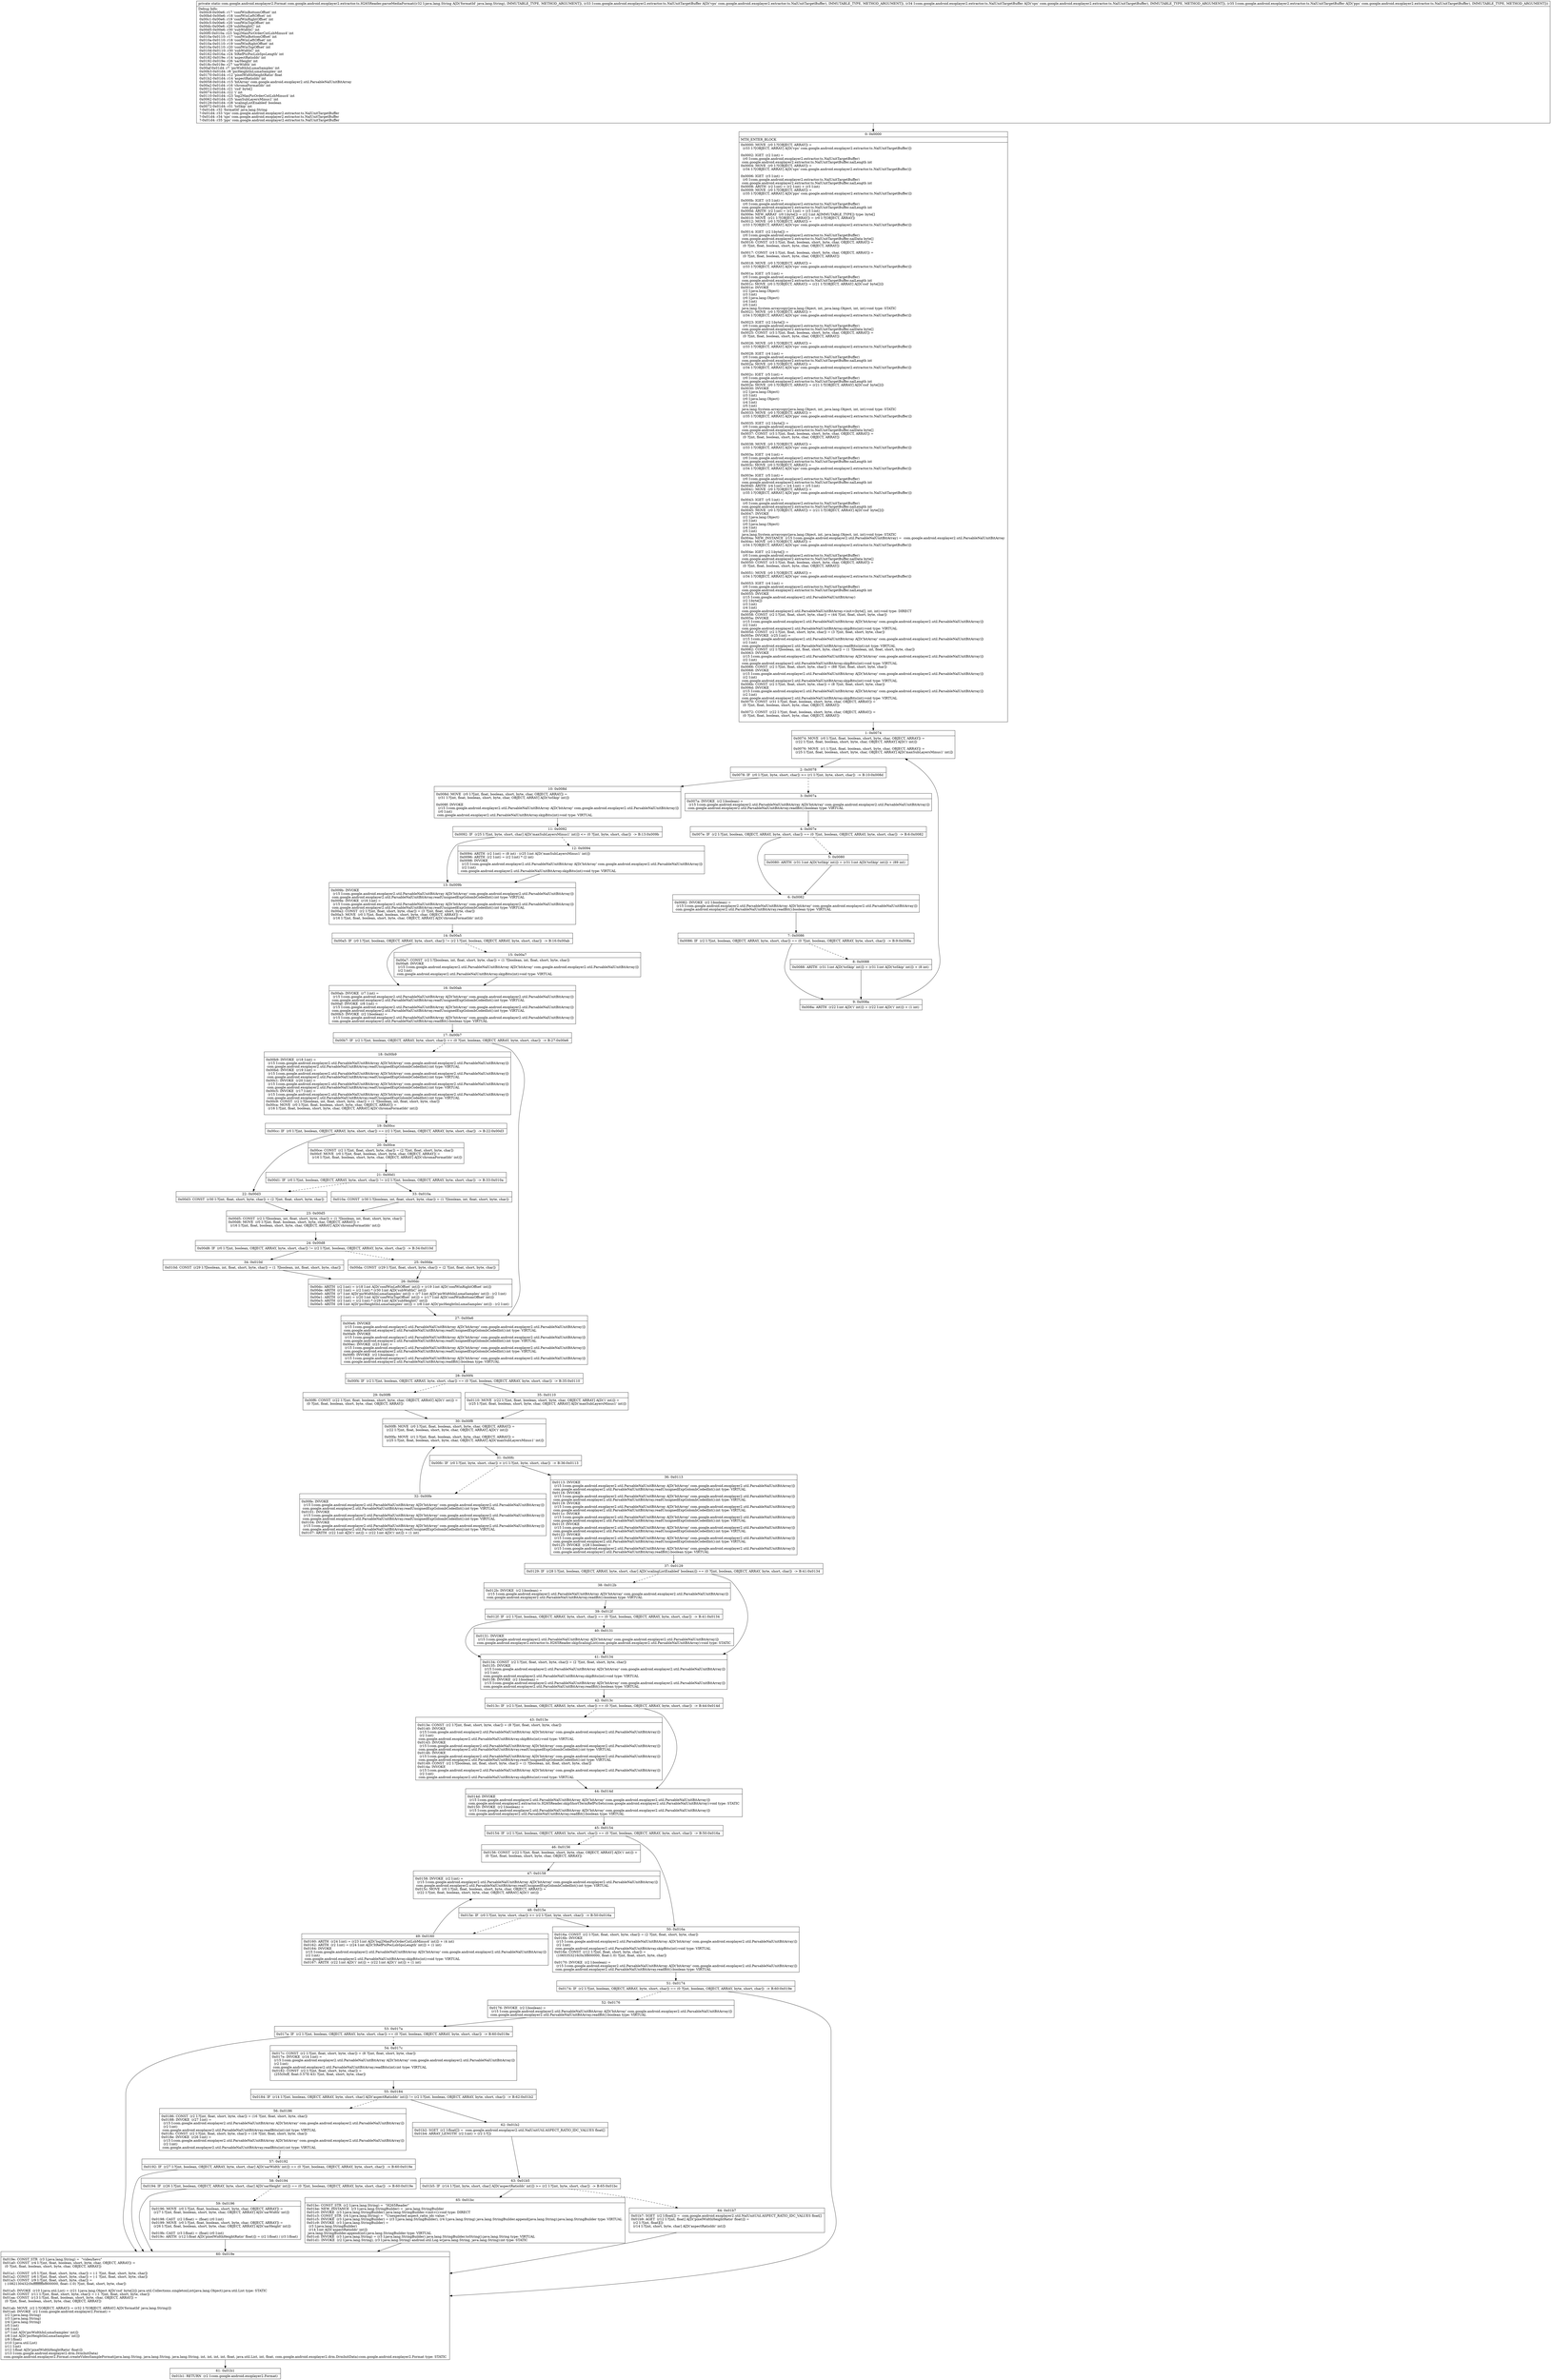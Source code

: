 digraph "CFG forcom.google.android.exoplayer2.extractor.ts.H265Reader.parseMediaFormat(Ljava\/lang\/String;Lcom\/google\/android\/exoplayer2\/extractor\/ts\/NalUnitTargetBuffer;Lcom\/google\/android\/exoplayer2\/extractor\/ts\/NalUnitTargetBuffer;Lcom\/google\/android\/exoplayer2\/extractor\/ts\/NalUnitTargetBuffer;)Lcom\/google\/android\/exoplayer2\/Format;" {
Node_0 [shape=record,label="{0\:\ 0x0000|MTH_ENTER_BLOCK\l|0x0000: MOVE  (r0 I:?[OBJECT, ARRAY]) = \l  (r33 I:?[OBJECT, ARRAY] A[D('vps' com.google.android.exoplayer2.extractor.ts.NalUnitTargetBuffer)])\l \l0x0002: IGET  (r2 I:int) = \l  (r0 I:com.google.android.exoplayer2.extractor.ts.NalUnitTargetBuffer)\l com.google.android.exoplayer2.extractor.ts.NalUnitTargetBuffer.nalLength int \l0x0004: MOVE  (r0 I:?[OBJECT, ARRAY]) = \l  (r34 I:?[OBJECT, ARRAY] A[D('sps' com.google.android.exoplayer2.extractor.ts.NalUnitTargetBuffer)])\l \l0x0006: IGET  (r3 I:int) = \l  (r0 I:com.google.android.exoplayer2.extractor.ts.NalUnitTargetBuffer)\l com.google.android.exoplayer2.extractor.ts.NalUnitTargetBuffer.nalLength int \l0x0008: ARITH  (r2 I:int) = (r2 I:int) + (r3 I:int) \l0x0009: MOVE  (r0 I:?[OBJECT, ARRAY]) = \l  (r35 I:?[OBJECT, ARRAY] A[D('pps' com.google.android.exoplayer2.extractor.ts.NalUnitTargetBuffer)])\l \l0x000b: IGET  (r3 I:int) = \l  (r0 I:com.google.android.exoplayer2.extractor.ts.NalUnitTargetBuffer)\l com.google.android.exoplayer2.extractor.ts.NalUnitTargetBuffer.nalLength int \l0x000d: ARITH  (r2 I:int) = (r2 I:int) + (r3 I:int) \l0x000e: NEW_ARRAY  (r0 I:byte[]) = (r2 I:int A[IMMUTABLE_TYPE]) type: byte[] \l0x0010: MOVE  (r21 I:?[OBJECT, ARRAY]) = (r0 I:?[OBJECT, ARRAY]) \l0x0012: MOVE  (r0 I:?[OBJECT, ARRAY]) = \l  (r33 I:?[OBJECT, ARRAY] A[D('vps' com.google.android.exoplayer2.extractor.ts.NalUnitTargetBuffer)])\l \l0x0014: IGET  (r2 I:byte[]) = \l  (r0 I:com.google.android.exoplayer2.extractor.ts.NalUnitTargetBuffer)\l com.google.android.exoplayer2.extractor.ts.NalUnitTargetBuffer.nalData byte[] \l0x0016: CONST  (r3 I:?[int, float, boolean, short, byte, char, OBJECT, ARRAY]) = \l  (0 ?[int, float, boolean, short, byte, char, OBJECT, ARRAY])\l \l0x0017: CONST  (r4 I:?[int, float, boolean, short, byte, char, OBJECT, ARRAY]) = \l  (0 ?[int, float, boolean, short, byte, char, OBJECT, ARRAY])\l \l0x0018: MOVE  (r0 I:?[OBJECT, ARRAY]) = \l  (r33 I:?[OBJECT, ARRAY] A[D('vps' com.google.android.exoplayer2.extractor.ts.NalUnitTargetBuffer)])\l \l0x001a: IGET  (r5 I:int) = \l  (r0 I:com.google.android.exoplayer2.extractor.ts.NalUnitTargetBuffer)\l com.google.android.exoplayer2.extractor.ts.NalUnitTargetBuffer.nalLength int \l0x001c: MOVE  (r0 I:?[OBJECT, ARRAY]) = (r21 I:?[OBJECT, ARRAY] A[D('csd' byte[])]) \l0x001e: INVOKE  \l  (r2 I:java.lang.Object)\l  (r3 I:int)\l  (r0 I:java.lang.Object)\l  (r4 I:int)\l  (r5 I:int)\l java.lang.System.arraycopy(java.lang.Object, int, java.lang.Object, int, int):void type: STATIC \l0x0021: MOVE  (r0 I:?[OBJECT, ARRAY]) = \l  (r34 I:?[OBJECT, ARRAY] A[D('sps' com.google.android.exoplayer2.extractor.ts.NalUnitTargetBuffer)])\l \l0x0023: IGET  (r2 I:byte[]) = \l  (r0 I:com.google.android.exoplayer2.extractor.ts.NalUnitTargetBuffer)\l com.google.android.exoplayer2.extractor.ts.NalUnitTargetBuffer.nalData byte[] \l0x0025: CONST  (r3 I:?[int, float, boolean, short, byte, char, OBJECT, ARRAY]) = \l  (0 ?[int, float, boolean, short, byte, char, OBJECT, ARRAY])\l \l0x0026: MOVE  (r0 I:?[OBJECT, ARRAY]) = \l  (r33 I:?[OBJECT, ARRAY] A[D('vps' com.google.android.exoplayer2.extractor.ts.NalUnitTargetBuffer)])\l \l0x0028: IGET  (r4 I:int) = \l  (r0 I:com.google.android.exoplayer2.extractor.ts.NalUnitTargetBuffer)\l com.google.android.exoplayer2.extractor.ts.NalUnitTargetBuffer.nalLength int \l0x002a: MOVE  (r0 I:?[OBJECT, ARRAY]) = \l  (r34 I:?[OBJECT, ARRAY] A[D('sps' com.google.android.exoplayer2.extractor.ts.NalUnitTargetBuffer)])\l \l0x002c: IGET  (r5 I:int) = \l  (r0 I:com.google.android.exoplayer2.extractor.ts.NalUnitTargetBuffer)\l com.google.android.exoplayer2.extractor.ts.NalUnitTargetBuffer.nalLength int \l0x002e: MOVE  (r0 I:?[OBJECT, ARRAY]) = (r21 I:?[OBJECT, ARRAY] A[D('csd' byte[])]) \l0x0030: INVOKE  \l  (r2 I:java.lang.Object)\l  (r3 I:int)\l  (r0 I:java.lang.Object)\l  (r4 I:int)\l  (r5 I:int)\l java.lang.System.arraycopy(java.lang.Object, int, java.lang.Object, int, int):void type: STATIC \l0x0033: MOVE  (r0 I:?[OBJECT, ARRAY]) = \l  (r35 I:?[OBJECT, ARRAY] A[D('pps' com.google.android.exoplayer2.extractor.ts.NalUnitTargetBuffer)])\l \l0x0035: IGET  (r2 I:byte[]) = \l  (r0 I:com.google.android.exoplayer2.extractor.ts.NalUnitTargetBuffer)\l com.google.android.exoplayer2.extractor.ts.NalUnitTargetBuffer.nalData byte[] \l0x0037: CONST  (r3 I:?[int, float, boolean, short, byte, char, OBJECT, ARRAY]) = \l  (0 ?[int, float, boolean, short, byte, char, OBJECT, ARRAY])\l \l0x0038: MOVE  (r0 I:?[OBJECT, ARRAY]) = \l  (r33 I:?[OBJECT, ARRAY] A[D('vps' com.google.android.exoplayer2.extractor.ts.NalUnitTargetBuffer)])\l \l0x003a: IGET  (r4 I:int) = \l  (r0 I:com.google.android.exoplayer2.extractor.ts.NalUnitTargetBuffer)\l com.google.android.exoplayer2.extractor.ts.NalUnitTargetBuffer.nalLength int \l0x003c: MOVE  (r0 I:?[OBJECT, ARRAY]) = \l  (r34 I:?[OBJECT, ARRAY] A[D('sps' com.google.android.exoplayer2.extractor.ts.NalUnitTargetBuffer)])\l \l0x003e: IGET  (r5 I:int) = \l  (r0 I:com.google.android.exoplayer2.extractor.ts.NalUnitTargetBuffer)\l com.google.android.exoplayer2.extractor.ts.NalUnitTargetBuffer.nalLength int \l0x0040: ARITH  (r4 I:int) = (r4 I:int) + (r5 I:int) \l0x0041: MOVE  (r0 I:?[OBJECT, ARRAY]) = \l  (r35 I:?[OBJECT, ARRAY] A[D('pps' com.google.android.exoplayer2.extractor.ts.NalUnitTargetBuffer)])\l \l0x0043: IGET  (r5 I:int) = \l  (r0 I:com.google.android.exoplayer2.extractor.ts.NalUnitTargetBuffer)\l com.google.android.exoplayer2.extractor.ts.NalUnitTargetBuffer.nalLength int \l0x0045: MOVE  (r0 I:?[OBJECT, ARRAY]) = (r21 I:?[OBJECT, ARRAY] A[D('csd' byte[])]) \l0x0047: INVOKE  \l  (r2 I:java.lang.Object)\l  (r3 I:int)\l  (r0 I:java.lang.Object)\l  (r4 I:int)\l  (r5 I:int)\l java.lang.System.arraycopy(java.lang.Object, int, java.lang.Object, int, int):void type: STATIC \l0x004a: NEW_INSTANCE  (r15 I:com.google.android.exoplayer2.util.ParsableNalUnitBitArray) =  com.google.android.exoplayer2.util.ParsableNalUnitBitArray \l0x004c: MOVE  (r0 I:?[OBJECT, ARRAY]) = \l  (r34 I:?[OBJECT, ARRAY] A[D('sps' com.google.android.exoplayer2.extractor.ts.NalUnitTargetBuffer)])\l \l0x004e: IGET  (r2 I:byte[]) = \l  (r0 I:com.google.android.exoplayer2.extractor.ts.NalUnitTargetBuffer)\l com.google.android.exoplayer2.extractor.ts.NalUnitTargetBuffer.nalData byte[] \l0x0050: CONST  (r3 I:?[int, float, boolean, short, byte, char, OBJECT, ARRAY]) = \l  (0 ?[int, float, boolean, short, byte, char, OBJECT, ARRAY])\l \l0x0051: MOVE  (r0 I:?[OBJECT, ARRAY]) = \l  (r34 I:?[OBJECT, ARRAY] A[D('sps' com.google.android.exoplayer2.extractor.ts.NalUnitTargetBuffer)])\l \l0x0053: IGET  (r4 I:int) = \l  (r0 I:com.google.android.exoplayer2.extractor.ts.NalUnitTargetBuffer)\l com.google.android.exoplayer2.extractor.ts.NalUnitTargetBuffer.nalLength int \l0x0055: INVOKE  \l  (r15 I:com.google.android.exoplayer2.util.ParsableNalUnitBitArray)\l  (r2 I:byte[])\l  (r3 I:int)\l  (r4 I:int)\l com.google.android.exoplayer2.util.ParsableNalUnitBitArray.\<init\>(byte[], int, int):void type: DIRECT \l0x0058: CONST  (r2 I:?[int, float, short, byte, char]) = (44 ?[int, float, short, byte, char]) \l0x005a: INVOKE  \l  (r15 I:com.google.android.exoplayer2.util.ParsableNalUnitBitArray A[D('bitArray' com.google.android.exoplayer2.util.ParsableNalUnitBitArray)])\l  (r2 I:int)\l com.google.android.exoplayer2.util.ParsableNalUnitBitArray.skipBits(int):void type: VIRTUAL \l0x005d: CONST  (r2 I:?[int, float, short, byte, char]) = (3 ?[int, float, short, byte, char]) \l0x005e: INVOKE  (r25 I:int) = \l  (r15 I:com.google.android.exoplayer2.util.ParsableNalUnitBitArray A[D('bitArray' com.google.android.exoplayer2.util.ParsableNalUnitBitArray)])\l  (r2 I:int)\l com.google.android.exoplayer2.util.ParsableNalUnitBitArray.readBits(int):int type: VIRTUAL \l0x0062: CONST  (r2 I:?[boolean, int, float, short, byte, char]) = (1 ?[boolean, int, float, short, byte, char]) \l0x0063: INVOKE  \l  (r15 I:com.google.android.exoplayer2.util.ParsableNalUnitBitArray A[D('bitArray' com.google.android.exoplayer2.util.ParsableNalUnitBitArray)])\l  (r2 I:int)\l com.google.android.exoplayer2.util.ParsableNalUnitBitArray.skipBits(int):void type: VIRTUAL \l0x0066: CONST  (r2 I:?[int, float, short, byte, char]) = (88 ?[int, float, short, byte, char]) \l0x0068: INVOKE  \l  (r15 I:com.google.android.exoplayer2.util.ParsableNalUnitBitArray A[D('bitArray' com.google.android.exoplayer2.util.ParsableNalUnitBitArray)])\l  (r2 I:int)\l com.google.android.exoplayer2.util.ParsableNalUnitBitArray.skipBits(int):void type: VIRTUAL \l0x006b: CONST  (r2 I:?[int, float, short, byte, char]) = (8 ?[int, float, short, byte, char]) \l0x006d: INVOKE  \l  (r15 I:com.google.android.exoplayer2.util.ParsableNalUnitBitArray A[D('bitArray' com.google.android.exoplayer2.util.ParsableNalUnitBitArray)])\l  (r2 I:int)\l com.google.android.exoplayer2.util.ParsableNalUnitBitArray.skipBits(int):void type: VIRTUAL \l0x0070: CONST  (r31 I:?[int, float, boolean, short, byte, char, OBJECT, ARRAY]) = \l  (0 ?[int, float, boolean, short, byte, char, OBJECT, ARRAY])\l \l0x0072: CONST  (r22 I:?[int, float, boolean, short, byte, char, OBJECT, ARRAY]) = \l  (0 ?[int, float, boolean, short, byte, char, OBJECT, ARRAY])\l \l}"];
Node_1 [shape=record,label="{1\:\ 0x0074|0x0074: MOVE  (r0 I:?[int, float, boolean, short, byte, char, OBJECT, ARRAY]) = \l  (r22 I:?[int, float, boolean, short, byte, char, OBJECT, ARRAY] A[D('i' int)])\l \l0x0076: MOVE  (r1 I:?[int, float, boolean, short, byte, char, OBJECT, ARRAY]) = \l  (r25 I:?[int, float, boolean, short, byte, char, OBJECT, ARRAY] A[D('maxSubLayersMinus1' int)])\l \l}"];
Node_2 [shape=record,label="{2\:\ 0x0078|0x0078: IF  (r0 I:?[int, byte, short, char]) \>= (r1 I:?[int, byte, short, char])  \-\> B:10:0x008d \l}"];
Node_3 [shape=record,label="{3\:\ 0x007a|0x007a: INVOKE  (r2 I:boolean) = \l  (r15 I:com.google.android.exoplayer2.util.ParsableNalUnitBitArray A[D('bitArray' com.google.android.exoplayer2.util.ParsableNalUnitBitArray)])\l com.google.android.exoplayer2.util.ParsableNalUnitBitArray.readBit():boolean type: VIRTUAL \l}"];
Node_4 [shape=record,label="{4\:\ 0x007e|0x007e: IF  (r2 I:?[int, boolean, OBJECT, ARRAY, byte, short, char]) == (0 ?[int, boolean, OBJECT, ARRAY, byte, short, char])  \-\> B:6:0x0082 \l}"];
Node_5 [shape=record,label="{5\:\ 0x0080|0x0080: ARITH  (r31 I:int A[D('toSkip' int)]) = (r31 I:int A[D('toSkip' int)]) + (89 int) \l}"];
Node_6 [shape=record,label="{6\:\ 0x0082|0x0082: INVOKE  (r2 I:boolean) = \l  (r15 I:com.google.android.exoplayer2.util.ParsableNalUnitBitArray A[D('bitArray' com.google.android.exoplayer2.util.ParsableNalUnitBitArray)])\l com.google.android.exoplayer2.util.ParsableNalUnitBitArray.readBit():boolean type: VIRTUAL \l}"];
Node_7 [shape=record,label="{7\:\ 0x0086|0x0086: IF  (r2 I:?[int, boolean, OBJECT, ARRAY, byte, short, char]) == (0 ?[int, boolean, OBJECT, ARRAY, byte, short, char])  \-\> B:9:0x008a \l}"];
Node_8 [shape=record,label="{8\:\ 0x0088|0x0088: ARITH  (r31 I:int A[D('toSkip' int)]) = (r31 I:int A[D('toSkip' int)]) + (8 int) \l}"];
Node_9 [shape=record,label="{9\:\ 0x008a|0x008a: ARITH  (r22 I:int A[D('i' int)]) = (r22 I:int A[D('i' int)]) + (1 int) \l}"];
Node_10 [shape=record,label="{10\:\ 0x008d|0x008d: MOVE  (r0 I:?[int, float, boolean, short, byte, char, OBJECT, ARRAY]) = \l  (r31 I:?[int, float, boolean, short, byte, char, OBJECT, ARRAY] A[D('toSkip' int)])\l \l0x008f: INVOKE  \l  (r15 I:com.google.android.exoplayer2.util.ParsableNalUnitBitArray A[D('bitArray' com.google.android.exoplayer2.util.ParsableNalUnitBitArray)])\l  (r0 I:int)\l com.google.android.exoplayer2.util.ParsableNalUnitBitArray.skipBits(int):void type: VIRTUAL \l}"];
Node_11 [shape=record,label="{11\:\ 0x0092|0x0092: IF  (r25 I:?[int, byte, short, char] A[D('maxSubLayersMinus1' int)]) \<= (0 ?[int, byte, short, char])  \-\> B:13:0x009b \l}"];
Node_12 [shape=record,label="{12\:\ 0x0094|0x0094: ARITH  (r2 I:int) = (8 int) \- (r25 I:int A[D('maxSubLayersMinus1' int)]) \l0x0096: ARITH  (r2 I:int) = (r2 I:int) * (2 int) \l0x0098: INVOKE  \l  (r15 I:com.google.android.exoplayer2.util.ParsableNalUnitBitArray A[D('bitArray' com.google.android.exoplayer2.util.ParsableNalUnitBitArray)])\l  (r2 I:int)\l com.google.android.exoplayer2.util.ParsableNalUnitBitArray.skipBits(int):void type: VIRTUAL \l}"];
Node_13 [shape=record,label="{13\:\ 0x009b|0x009b: INVOKE  \l  (r15 I:com.google.android.exoplayer2.util.ParsableNalUnitBitArray A[D('bitArray' com.google.android.exoplayer2.util.ParsableNalUnitBitArray)])\l com.google.android.exoplayer2.util.ParsableNalUnitBitArray.readUnsignedExpGolombCodedInt():int type: VIRTUAL \l0x009e: INVOKE  (r16 I:int) = \l  (r15 I:com.google.android.exoplayer2.util.ParsableNalUnitBitArray A[D('bitArray' com.google.android.exoplayer2.util.ParsableNalUnitBitArray)])\l com.google.android.exoplayer2.util.ParsableNalUnitBitArray.readUnsignedExpGolombCodedInt():int type: VIRTUAL \l0x00a2: CONST  (r2 I:?[int, float, short, byte, char]) = (3 ?[int, float, short, byte, char]) \l0x00a3: MOVE  (r0 I:?[int, float, boolean, short, byte, char, OBJECT, ARRAY]) = \l  (r16 I:?[int, float, boolean, short, byte, char, OBJECT, ARRAY] A[D('chromaFormatIdc' int)])\l \l}"];
Node_14 [shape=record,label="{14\:\ 0x00a5|0x00a5: IF  (r0 I:?[int, boolean, OBJECT, ARRAY, byte, short, char]) != (r2 I:?[int, boolean, OBJECT, ARRAY, byte, short, char])  \-\> B:16:0x00ab \l}"];
Node_15 [shape=record,label="{15\:\ 0x00a7|0x00a7: CONST  (r2 I:?[boolean, int, float, short, byte, char]) = (1 ?[boolean, int, float, short, byte, char]) \l0x00a8: INVOKE  \l  (r15 I:com.google.android.exoplayer2.util.ParsableNalUnitBitArray A[D('bitArray' com.google.android.exoplayer2.util.ParsableNalUnitBitArray)])\l  (r2 I:int)\l com.google.android.exoplayer2.util.ParsableNalUnitBitArray.skipBits(int):void type: VIRTUAL \l}"];
Node_16 [shape=record,label="{16\:\ 0x00ab|0x00ab: INVOKE  (r7 I:int) = \l  (r15 I:com.google.android.exoplayer2.util.ParsableNalUnitBitArray A[D('bitArray' com.google.android.exoplayer2.util.ParsableNalUnitBitArray)])\l com.google.android.exoplayer2.util.ParsableNalUnitBitArray.readUnsignedExpGolombCodedInt():int type: VIRTUAL \l0x00af: INVOKE  (r8 I:int) = \l  (r15 I:com.google.android.exoplayer2.util.ParsableNalUnitBitArray A[D('bitArray' com.google.android.exoplayer2.util.ParsableNalUnitBitArray)])\l com.google.android.exoplayer2.util.ParsableNalUnitBitArray.readUnsignedExpGolombCodedInt():int type: VIRTUAL \l0x00b3: INVOKE  (r2 I:boolean) = \l  (r15 I:com.google.android.exoplayer2.util.ParsableNalUnitBitArray A[D('bitArray' com.google.android.exoplayer2.util.ParsableNalUnitBitArray)])\l com.google.android.exoplayer2.util.ParsableNalUnitBitArray.readBit():boolean type: VIRTUAL \l}"];
Node_17 [shape=record,label="{17\:\ 0x00b7|0x00b7: IF  (r2 I:?[int, boolean, OBJECT, ARRAY, byte, short, char]) == (0 ?[int, boolean, OBJECT, ARRAY, byte, short, char])  \-\> B:27:0x00e6 \l}"];
Node_18 [shape=record,label="{18\:\ 0x00b9|0x00b9: INVOKE  (r18 I:int) = \l  (r15 I:com.google.android.exoplayer2.util.ParsableNalUnitBitArray A[D('bitArray' com.google.android.exoplayer2.util.ParsableNalUnitBitArray)])\l com.google.android.exoplayer2.util.ParsableNalUnitBitArray.readUnsignedExpGolombCodedInt():int type: VIRTUAL \l0x00bd: INVOKE  (r19 I:int) = \l  (r15 I:com.google.android.exoplayer2.util.ParsableNalUnitBitArray A[D('bitArray' com.google.android.exoplayer2.util.ParsableNalUnitBitArray)])\l com.google.android.exoplayer2.util.ParsableNalUnitBitArray.readUnsignedExpGolombCodedInt():int type: VIRTUAL \l0x00c1: INVOKE  (r20 I:int) = \l  (r15 I:com.google.android.exoplayer2.util.ParsableNalUnitBitArray A[D('bitArray' com.google.android.exoplayer2.util.ParsableNalUnitBitArray)])\l com.google.android.exoplayer2.util.ParsableNalUnitBitArray.readUnsignedExpGolombCodedInt():int type: VIRTUAL \l0x00c5: INVOKE  (r17 I:int) = \l  (r15 I:com.google.android.exoplayer2.util.ParsableNalUnitBitArray A[D('bitArray' com.google.android.exoplayer2.util.ParsableNalUnitBitArray)])\l com.google.android.exoplayer2.util.ParsableNalUnitBitArray.readUnsignedExpGolombCodedInt():int type: VIRTUAL \l0x00c9: CONST  (r2 I:?[boolean, int, float, short, byte, char]) = (1 ?[boolean, int, float, short, byte, char]) \l0x00ca: MOVE  (r0 I:?[int, float, boolean, short, byte, char, OBJECT, ARRAY]) = \l  (r16 I:?[int, float, boolean, short, byte, char, OBJECT, ARRAY] A[D('chromaFormatIdc' int)])\l \l}"];
Node_19 [shape=record,label="{19\:\ 0x00cc|0x00cc: IF  (r0 I:?[int, boolean, OBJECT, ARRAY, byte, short, char]) == (r2 I:?[int, boolean, OBJECT, ARRAY, byte, short, char])  \-\> B:22:0x00d3 \l}"];
Node_20 [shape=record,label="{20\:\ 0x00ce|0x00ce: CONST  (r2 I:?[int, float, short, byte, char]) = (2 ?[int, float, short, byte, char]) \l0x00cf: MOVE  (r0 I:?[int, float, boolean, short, byte, char, OBJECT, ARRAY]) = \l  (r16 I:?[int, float, boolean, short, byte, char, OBJECT, ARRAY] A[D('chromaFormatIdc' int)])\l \l}"];
Node_21 [shape=record,label="{21\:\ 0x00d1|0x00d1: IF  (r0 I:?[int, boolean, OBJECT, ARRAY, byte, short, char]) != (r2 I:?[int, boolean, OBJECT, ARRAY, byte, short, char])  \-\> B:33:0x010a \l}"];
Node_22 [shape=record,label="{22\:\ 0x00d3|0x00d3: CONST  (r30 I:?[int, float, short, byte, char]) = (2 ?[int, float, short, byte, char]) \l}"];
Node_23 [shape=record,label="{23\:\ 0x00d5|0x00d5: CONST  (r2 I:?[boolean, int, float, short, byte, char]) = (1 ?[boolean, int, float, short, byte, char]) \l0x00d6: MOVE  (r0 I:?[int, float, boolean, short, byte, char, OBJECT, ARRAY]) = \l  (r16 I:?[int, float, boolean, short, byte, char, OBJECT, ARRAY] A[D('chromaFormatIdc' int)])\l \l}"];
Node_24 [shape=record,label="{24\:\ 0x00d8|0x00d8: IF  (r0 I:?[int, boolean, OBJECT, ARRAY, byte, short, char]) != (r2 I:?[int, boolean, OBJECT, ARRAY, byte, short, char])  \-\> B:34:0x010d \l}"];
Node_25 [shape=record,label="{25\:\ 0x00da|0x00da: CONST  (r29 I:?[int, float, short, byte, char]) = (2 ?[int, float, short, byte, char]) \l}"];
Node_26 [shape=record,label="{26\:\ 0x00dc|0x00dc: ARITH  (r2 I:int) = (r18 I:int A[D('confWinLeftOffset' int)]) + (r19 I:int A[D('confWinRightOffset' int)]) \l0x00de: ARITH  (r2 I:int) = (r2 I:int) * (r30 I:int A[D('subWidthC' int)]) \l0x00e0: ARITH  (r7 I:int A[D('picWidthInLumaSamples' int)]) = (r7 I:int A[D('picWidthInLumaSamples' int)]) \- (r2 I:int) \l0x00e1: ARITH  (r2 I:int) = (r20 I:int A[D('confWinTopOffset' int)]) + (r17 I:int A[D('confWinBottomOffset' int)]) \l0x00e3: ARITH  (r2 I:int) = (r2 I:int) * (r29 I:int A[D('subHeightC' int)]) \l0x00e5: ARITH  (r8 I:int A[D('picHeightInLumaSamples' int)]) = (r8 I:int A[D('picHeightInLumaSamples' int)]) \- (r2 I:int) \l}"];
Node_27 [shape=record,label="{27\:\ 0x00e6|0x00e6: INVOKE  \l  (r15 I:com.google.android.exoplayer2.util.ParsableNalUnitBitArray A[D('bitArray' com.google.android.exoplayer2.util.ParsableNalUnitBitArray)])\l com.google.android.exoplayer2.util.ParsableNalUnitBitArray.readUnsignedExpGolombCodedInt():int type: VIRTUAL \l0x00e9: INVOKE  \l  (r15 I:com.google.android.exoplayer2.util.ParsableNalUnitBitArray A[D('bitArray' com.google.android.exoplayer2.util.ParsableNalUnitBitArray)])\l com.google.android.exoplayer2.util.ParsableNalUnitBitArray.readUnsignedExpGolombCodedInt():int type: VIRTUAL \l0x00ec: INVOKE  (r23 I:int) = \l  (r15 I:com.google.android.exoplayer2.util.ParsableNalUnitBitArray A[D('bitArray' com.google.android.exoplayer2.util.ParsableNalUnitBitArray)])\l com.google.android.exoplayer2.util.ParsableNalUnitBitArray.readUnsignedExpGolombCodedInt():int type: VIRTUAL \l0x00f0: INVOKE  (r2 I:boolean) = \l  (r15 I:com.google.android.exoplayer2.util.ParsableNalUnitBitArray A[D('bitArray' com.google.android.exoplayer2.util.ParsableNalUnitBitArray)])\l com.google.android.exoplayer2.util.ParsableNalUnitBitArray.readBit():boolean type: VIRTUAL \l}"];
Node_28 [shape=record,label="{28\:\ 0x00f4|0x00f4: IF  (r2 I:?[int, boolean, OBJECT, ARRAY, byte, short, char]) == (0 ?[int, boolean, OBJECT, ARRAY, byte, short, char])  \-\> B:35:0x0110 \l}"];
Node_29 [shape=record,label="{29\:\ 0x00f6|0x00f6: CONST  (r22 I:?[int, float, boolean, short, byte, char, OBJECT, ARRAY] A[D('i' int)]) = \l  (0 ?[int, float, boolean, short, byte, char, OBJECT, ARRAY])\l \l}"];
Node_30 [shape=record,label="{30\:\ 0x00f8|0x00f8: MOVE  (r0 I:?[int, float, boolean, short, byte, char, OBJECT, ARRAY]) = \l  (r22 I:?[int, float, boolean, short, byte, char, OBJECT, ARRAY] A[D('i' int)])\l \l0x00fa: MOVE  (r1 I:?[int, float, boolean, short, byte, char, OBJECT, ARRAY]) = \l  (r25 I:?[int, float, boolean, short, byte, char, OBJECT, ARRAY] A[D('maxSubLayersMinus1' int)])\l \l}"];
Node_31 [shape=record,label="{31\:\ 0x00fc|0x00fc: IF  (r0 I:?[int, byte, short, char]) \> (r1 I:?[int, byte, short, char])  \-\> B:36:0x0113 \l}"];
Node_32 [shape=record,label="{32\:\ 0x00fe|0x00fe: INVOKE  \l  (r15 I:com.google.android.exoplayer2.util.ParsableNalUnitBitArray A[D('bitArray' com.google.android.exoplayer2.util.ParsableNalUnitBitArray)])\l com.google.android.exoplayer2.util.ParsableNalUnitBitArray.readUnsignedExpGolombCodedInt():int type: VIRTUAL \l0x0101: INVOKE  \l  (r15 I:com.google.android.exoplayer2.util.ParsableNalUnitBitArray A[D('bitArray' com.google.android.exoplayer2.util.ParsableNalUnitBitArray)])\l com.google.android.exoplayer2.util.ParsableNalUnitBitArray.readUnsignedExpGolombCodedInt():int type: VIRTUAL \l0x0104: INVOKE  \l  (r15 I:com.google.android.exoplayer2.util.ParsableNalUnitBitArray A[D('bitArray' com.google.android.exoplayer2.util.ParsableNalUnitBitArray)])\l com.google.android.exoplayer2.util.ParsableNalUnitBitArray.readUnsignedExpGolombCodedInt():int type: VIRTUAL \l0x0107: ARITH  (r22 I:int A[D('i' int)]) = (r22 I:int A[D('i' int)]) + (1 int) \l}"];
Node_33 [shape=record,label="{33\:\ 0x010a|0x010a: CONST  (r30 I:?[boolean, int, float, short, byte, char]) = (1 ?[boolean, int, float, short, byte, char]) \l}"];
Node_34 [shape=record,label="{34\:\ 0x010d|0x010d: CONST  (r29 I:?[boolean, int, float, short, byte, char]) = (1 ?[boolean, int, float, short, byte, char]) \l}"];
Node_35 [shape=record,label="{35\:\ 0x0110|0x0110: MOVE  (r22 I:?[int, float, boolean, short, byte, char, OBJECT, ARRAY] A[D('i' int)]) = \l  (r25 I:?[int, float, boolean, short, byte, char, OBJECT, ARRAY] A[D('maxSubLayersMinus1' int)])\l \l}"];
Node_36 [shape=record,label="{36\:\ 0x0113|0x0113: INVOKE  \l  (r15 I:com.google.android.exoplayer2.util.ParsableNalUnitBitArray A[D('bitArray' com.google.android.exoplayer2.util.ParsableNalUnitBitArray)])\l com.google.android.exoplayer2.util.ParsableNalUnitBitArray.readUnsignedExpGolombCodedInt():int type: VIRTUAL \l0x0116: INVOKE  \l  (r15 I:com.google.android.exoplayer2.util.ParsableNalUnitBitArray A[D('bitArray' com.google.android.exoplayer2.util.ParsableNalUnitBitArray)])\l com.google.android.exoplayer2.util.ParsableNalUnitBitArray.readUnsignedExpGolombCodedInt():int type: VIRTUAL \l0x0119: INVOKE  \l  (r15 I:com.google.android.exoplayer2.util.ParsableNalUnitBitArray A[D('bitArray' com.google.android.exoplayer2.util.ParsableNalUnitBitArray)])\l com.google.android.exoplayer2.util.ParsableNalUnitBitArray.readUnsignedExpGolombCodedInt():int type: VIRTUAL \l0x011c: INVOKE  \l  (r15 I:com.google.android.exoplayer2.util.ParsableNalUnitBitArray A[D('bitArray' com.google.android.exoplayer2.util.ParsableNalUnitBitArray)])\l com.google.android.exoplayer2.util.ParsableNalUnitBitArray.readUnsignedExpGolombCodedInt():int type: VIRTUAL \l0x011f: INVOKE  \l  (r15 I:com.google.android.exoplayer2.util.ParsableNalUnitBitArray A[D('bitArray' com.google.android.exoplayer2.util.ParsableNalUnitBitArray)])\l com.google.android.exoplayer2.util.ParsableNalUnitBitArray.readUnsignedExpGolombCodedInt():int type: VIRTUAL \l0x0122: INVOKE  \l  (r15 I:com.google.android.exoplayer2.util.ParsableNalUnitBitArray A[D('bitArray' com.google.android.exoplayer2.util.ParsableNalUnitBitArray)])\l com.google.android.exoplayer2.util.ParsableNalUnitBitArray.readUnsignedExpGolombCodedInt():int type: VIRTUAL \l0x0125: INVOKE  (r28 I:boolean) = \l  (r15 I:com.google.android.exoplayer2.util.ParsableNalUnitBitArray A[D('bitArray' com.google.android.exoplayer2.util.ParsableNalUnitBitArray)])\l com.google.android.exoplayer2.util.ParsableNalUnitBitArray.readBit():boolean type: VIRTUAL \l}"];
Node_37 [shape=record,label="{37\:\ 0x0129|0x0129: IF  (r28 I:?[int, boolean, OBJECT, ARRAY, byte, short, char] A[D('scalingListEnabled' boolean)]) == (0 ?[int, boolean, OBJECT, ARRAY, byte, short, char])  \-\> B:41:0x0134 \l}"];
Node_38 [shape=record,label="{38\:\ 0x012b|0x012b: INVOKE  (r2 I:boolean) = \l  (r15 I:com.google.android.exoplayer2.util.ParsableNalUnitBitArray A[D('bitArray' com.google.android.exoplayer2.util.ParsableNalUnitBitArray)])\l com.google.android.exoplayer2.util.ParsableNalUnitBitArray.readBit():boolean type: VIRTUAL \l}"];
Node_39 [shape=record,label="{39\:\ 0x012f|0x012f: IF  (r2 I:?[int, boolean, OBJECT, ARRAY, byte, short, char]) == (0 ?[int, boolean, OBJECT, ARRAY, byte, short, char])  \-\> B:41:0x0134 \l}"];
Node_40 [shape=record,label="{40\:\ 0x0131|0x0131: INVOKE  \l  (r15 I:com.google.android.exoplayer2.util.ParsableNalUnitBitArray A[D('bitArray' com.google.android.exoplayer2.util.ParsableNalUnitBitArray)])\l com.google.android.exoplayer2.extractor.ts.H265Reader.skipScalingList(com.google.android.exoplayer2.util.ParsableNalUnitBitArray):void type: STATIC \l}"];
Node_41 [shape=record,label="{41\:\ 0x0134|0x0134: CONST  (r2 I:?[int, float, short, byte, char]) = (2 ?[int, float, short, byte, char]) \l0x0135: INVOKE  \l  (r15 I:com.google.android.exoplayer2.util.ParsableNalUnitBitArray A[D('bitArray' com.google.android.exoplayer2.util.ParsableNalUnitBitArray)])\l  (r2 I:int)\l com.google.android.exoplayer2.util.ParsableNalUnitBitArray.skipBits(int):void type: VIRTUAL \l0x0138: INVOKE  (r2 I:boolean) = \l  (r15 I:com.google.android.exoplayer2.util.ParsableNalUnitBitArray A[D('bitArray' com.google.android.exoplayer2.util.ParsableNalUnitBitArray)])\l com.google.android.exoplayer2.util.ParsableNalUnitBitArray.readBit():boolean type: VIRTUAL \l}"];
Node_42 [shape=record,label="{42\:\ 0x013c|0x013c: IF  (r2 I:?[int, boolean, OBJECT, ARRAY, byte, short, char]) == (0 ?[int, boolean, OBJECT, ARRAY, byte, short, char])  \-\> B:44:0x014d \l}"];
Node_43 [shape=record,label="{43\:\ 0x013e|0x013e: CONST  (r2 I:?[int, float, short, byte, char]) = (8 ?[int, float, short, byte, char]) \l0x0140: INVOKE  \l  (r15 I:com.google.android.exoplayer2.util.ParsableNalUnitBitArray A[D('bitArray' com.google.android.exoplayer2.util.ParsableNalUnitBitArray)])\l  (r2 I:int)\l com.google.android.exoplayer2.util.ParsableNalUnitBitArray.skipBits(int):void type: VIRTUAL \l0x0143: INVOKE  \l  (r15 I:com.google.android.exoplayer2.util.ParsableNalUnitBitArray A[D('bitArray' com.google.android.exoplayer2.util.ParsableNalUnitBitArray)])\l com.google.android.exoplayer2.util.ParsableNalUnitBitArray.readUnsignedExpGolombCodedInt():int type: VIRTUAL \l0x0146: INVOKE  \l  (r15 I:com.google.android.exoplayer2.util.ParsableNalUnitBitArray A[D('bitArray' com.google.android.exoplayer2.util.ParsableNalUnitBitArray)])\l com.google.android.exoplayer2.util.ParsableNalUnitBitArray.readUnsignedExpGolombCodedInt():int type: VIRTUAL \l0x0149: CONST  (r2 I:?[boolean, int, float, short, byte, char]) = (1 ?[boolean, int, float, short, byte, char]) \l0x014a: INVOKE  \l  (r15 I:com.google.android.exoplayer2.util.ParsableNalUnitBitArray A[D('bitArray' com.google.android.exoplayer2.util.ParsableNalUnitBitArray)])\l  (r2 I:int)\l com.google.android.exoplayer2.util.ParsableNalUnitBitArray.skipBits(int):void type: VIRTUAL \l}"];
Node_44 [shape=record,label="{44\:\ 0x014d|0x014d: INVOKE  \l  (r15 I:com.google.android.exoplayer2.util.ParsableNalUnitBitArray A[D('bitArray' com.google.android.exoplayer2.util.ParsableNalUnitBitArray)])\l com.google.android.exoplayer2.extractor.ts.H265Reader.skipShortTermRefPicSets(com.google.android.exoplayer2.util.ParsableNalUnitBitArray):void type: STATIC \l0x0150: INVOKE  (r2 I:boolean) = \l  (r15 I:com.google.android.exoplayer2.util.ParsableNalUnitBitArray A[D('bitArray' com.google.android.exoplayer2.util.ParsableNalUnitBitArray)])\l com.google.android.exoplayer2.util.ParsableNalUnitBitArray.readBit():boolean type: VIRTUAL \l}"];
Node_45 [shape=record,label="{45\:\ 0x0154|0x0154: IF  (r2 I:?[int, boolean, OBJECT, ARRAY, byte, short, char]) == (0 ?[int, boolean, OBJECT, ARRAY, byte, short, char])  \-\> B:50:0x016a \l}"];
Node_46 [shape=record,label="{46\:\ 0x0156|0x0156: CONST  (r22 I:?[int, float, boolean, short, byte, char, OBJECT, ARRAY] A[D('i' int)]) = \l  (0 ?[int, float, boolean, short, byte, char, OBJECT, ARRAY])\l \l}"];
Node_47 [shape=record,label="{47\:\ 0x0158|0x0158: INVOKE  (r2 I:int) = \l  (r15 I:com.google.android.exoplayer2.util.ParsableNalUnitBitArray A[D('bitArray' com.google.android.exoplayer2.util.ParsableNalUnitBitArray)])\l com.google.android.exoplayer2.util.ParsableNalUnitBitArray.readUnsignedExpGolombCodedInt():int type: VIRTUAL \l0x015c: MOVE  (r0 I:?[int, float, boolean, short, byte, char, OBJECT, ARRAY]) = \l  (r22 I:?[int, float, boolean, short, byte, char, OBJECT, ARRAY] A[D('i' int)])\l \l}"];
Node_48 [shape=record,label="{48\:\ 0x015e|0x015e: IF  (r0 I:?[int, byte, short, char]) \>= (r2 I:?[int, byte, short, char])  \-\> B:50:0x016a \l}"];
Node_49 [shape=record,label="{49\:\ 0x0160|0x0160: ARITH  (r24 I:int) = (r23 I:int A[D('log2MaxPicOrderCntLsbMinus4' int)]) + (4 int) \l0x0162: ARITH  (r2 I:int) = (r24 I:int A[D('ltRefPicPocLsbSpsLength' int)]) + (1 int) \l0x0164: INVOKE  \l  (r15 I:com.google.android.exoplayer2.util.ParsableNalUnitBitArray A[D('bitArray' com.google.android.exoplayer2.util.ParsableNalUnitBitArray)])\l  (r2 I:int)\l com.google.android.exoplayer2.util.ParsableNalUnitBitArray.skipBits(int):void type: VIRTUAL \l0x0167: ARITH  (r22 I:int A[D('i' int)]) = (r22 I:int A[D('i' int)]) + (1 int) \l}"];
Node_50 [shape=record,label="{50\:\ 0x016a|0x016a: CONST  (r2 I:?[int, float, short, byte, char]) = (2 ?[int, float, short, byte, char]) \l0x016b: INVOKE  \l  (r15 I:com.google.android.exoplayer2.util.ParsableNalUnitBitArray A[D('bitArray' com.google.android.exoplayer2.util.ParsableNalUnitBitArray)])\l  (r2 I:int)\l com.google.android.exoplayer2.util.ParsableNalUnitBitArray.skipBits(int):void type: VIRTUAL \l0x016e: CONST  (r12 I:?[int, float, short, byte, char]) = \l  (1065353216(0x3f800000, float:1.0) ?[int, float, short, byte, char])\l \l0x0170: INVOKE  (r2 I:boolean) = \l  (r15 I:com.google.android.exoplayer2.util.ParsableNalUnitBitArray A[D('bitArray' com.google.android.exoplayer2.util.ParsableNalUnitBitArray)])\l com.google.android.exoplayer2.util.ParsableNalUnitBitArray.readBit():boolean type: VIRTUAL \l}"];
Node_51 [shape=record,label="{51\:\ 0x0174|0x0174: IF  (r2 I:?[int, boolean, OBJECT, ARRAY, byte, short, char]) == (0 ?[int, boolean, OBJECT, ARRAY, byte, short, char])  \-\> B:60:0x019e \l}"];
Node_52 [shape=record,label="{52\:\ 0x0176|0x0176: INVOKE  (r2 I:boolean) = \l  (r15 I:com.google.android.exoplayer2.util.ParsableNalUnitBitArray A[D('bitArray' com.google.android.exoplayer2.util.ParsableNalUnitBitArray)])\l com.google.android.exoplayer2.util.ParsableNalUnitBitArray.readBit():boolean type: VIRTUAL \l}"];
Node_53 [shape=record,label="{53\:\ 0x017a|0x017a: IF  (r2 I:?[int, boolean, OBJECT, ARRAY, byte, short, char]) == (0 ?[int, boolean, OBJECT, ARRAY, byte, short, char])  \-\> B:60:0x019e \l}"];
Node_54 [shape=record,label="{54\:\ 0x017c|0x017c: CONST  (r2 I:?[int, float, short, byte, char]) = (8 ?[int, float, short, byte, char]) \l0x017e: INVOKE  (r14 I:int) = \l  (r15 I:com.google.android.exoplayer2.util.ParsableNalUnitBitArray A[D('bitArray' com.google.android.exoplayer2.util.ParsableNalUnitBitArray)])\l  (r2 I:int)\l com.google.android.exoplayer2.util.ParsableNalUnitBitArray.readBits(int):int type: VIRTUAL \l0x0182: CONST  (r2 I:?[int, float, short, byte, char]) = \l  (255(0xff, float:3.57E\-43) ?[int, float, short, byte, char])\l \l}"];
Node_55 [shape=record,label="{55\:\ 0x0184|0x0184: IF  (r14 I:?[int, boolean, OBJECT, ARRAY, byte, short, char] A[D('aspectRatioIdc' int)]) != (r2 I:?[int, boolean, OBJECT, ARRAY, byte, short, char])  \-\> B:62:0x01b2 \l}"];
Node_56 [shape=record,label="{56\:\ 0x0186|0x0186: CONST  (r2 I:?[int, float, short, byte, char]) = (16 ?[int, float, short, byte, char]) \l0x0188: INVOKE  (r27 I:int) = \l  (r15 I:com.google.android.exoplayer2.util.ParsableNalUnitBitArray A[D('bitArray' com.google.android.exoplayer2.util.ParsableNalUnitBitArray)])\l  (r2 I:int)\l com.google.android.exoplayer2.util.ParsableNalUnitBitArray.readBits(int):int type: VIRTUAL \l0x018c: CONST  (r2 I:?[int, float, short, byte, char]) = (16 ?[int, float, short, byte, char]) \l0x018e: INVOKE  (r26 I:int) = \l  (r15 I:com.google.android.exoplayer2.util.ParsableNalUnitBitArray A[D('bitArray' com.google.android.exoplayer2.util.ParsableNalUnitBitArray)])\l  (r2 I:int)\l com.google.android.exoplayer2.util.ParsableNalUnitBitArray.readBits(int):int type: VIRTUAL \l}"];
Node_57 [shape=record,label="{57\:\ 0x0192|0x0192: IF  (r27 I:?[int, boolean, OBJECT, ARRAY, byte, short, char] A[D('sarWidth' int)]) == (0 ?[int, boolean, OBJECT, ARRAY, byte, short, char])  \-\> B:60:0x019e \l}"];
Node_58 [shape=record,label="{58\:\ 0x0194|0x0194: IF  (r26 I:?[int, boolean, OBJECT, ARRAY, byte, short, char] A[D('sarHeight' int)]) == (0 ?[int, boolean, OBJECT, ARRAY, byte, short, char])  \-\> B:60:0x019e \l}"];
Node_59 [shape=record,label="{59\:\ 0x0196|0x0196: MOVE  (r0 I:?[int, float, boolean, short, byte, char, OBJECT, ARRAY]) = \l  (r27 I:?[int, float, boolean, short, byte, char, OBJECT, ARRAY] A[D('sarWidth' int)])\l \l0x0198: CAST  (r2 I:float) = (float) (r0 I:int) \l0x0199: MOVE  (r0 I:?[int, float, boolean, short, byte, char, OBJECT, ARRAY]) = \l  (r26 I:?[int, float, boolean, short, byte, char, OBJECT, ARRAY] A[D('sarHeight' int)])\l \l0x019b: CAST  (r3 I:float) = (float) (r0 I:int) \l0x019c: ARITH  (r12 I:float A[D('pixelWidthHeightRatio' float)]) = (r2 I:float) \/ (r3 I:float) \l}"];
Node_60 [shape=record,label="{60\:\ 0x019e|0x019e: CONST_STR  (r3 I:java.lang.String) =  \"video\/hevc\" \l0x01a0: CONST  (r4 I:?[int, float, boolean, short, byte, char, OBJECT, ARRAY]) = \l  (0 ?[int, float, boolean, short, byte, char, OBJECT, ARRAY])\l \l0x01a1: CONST  (r5 I:?[int, float, short, byte, char]) = (\-1 ?[int, float, short, byte, char]) \l0x01a2: CONST  (r6 I:?[int, float, short, byte, char]) = (\-1 ?[int, float, short, byte, char]) \l0x01a3: CONST  (r9 I:?[int, float, short, byte, char]) = \l  (\-1082130432(0xffffffffbf800000, float:\-1.0) ?[int, float, short, byte, char])\l \l0x01a5: INVOKE  (r10 I:java.util.List) = (r21 I:java.lang.Object A[D('csd' byte[])]) java.util.Collections.singletonList(java.lang.Object):java.util.List type: STATIC \l0x01a9: CONST  (r11 I:?[int, float, short, byte, char]) = (\-1 ?[int, float, short, byte, char]) \l0x01aa: CONST  (r13 I:?[int, float, boolean, short, byte, char, OBJECT, ARRAY]) = \l  (0 ?[int, float, boolean, short, byte, char, OBJECT, ARRAY])\l \l0x01ab: MOVE  (r2 I:?[OBJECT, ARRAY]) = (r32 I:?[OBJECT, ARRAY] A[D('formatId' java.lang.String)]) \l0x01ad: INVOKE  (r2 I:com.google.android.exoplayer2.Format) = \l  (r2 I:java.lang.String)\l  (r3 I:java.lang.String)\l  (r4 I:java.lang.String)\l  (r5 I:int)\l  (r6 I:int)\l  (r7 I:int A[D('picWidthInLumaSamples' int)])\l  (r8 I:int A[D('picHeightInLumaSamples' int)])\l  (r9 I:float)\l  (r10 I:java.util.List)\l  (r11 I:int)\l  (r12 I:float A[D('pixelWidthHeightRatio' float)])\l  (r13 I:com.google.android.exoplayer2.drm.DrmInitData)\l com.google.android.exoplayer2.Format.createVideoSampleFormat(java.lang.String, java.lang.String, java.lang.String, int, int, int, int, float, java.util.List, int, float, com.google.android.exoplayer2.drm.DrmInitData):com.google.android.exoplayer2.Format type: STATIC \l}"];
Node_61 [shape=record,label="{61\:\ 0x01b1|0x01b1: RETURN  (r2 I:com.google.android.exoplayer2.Format) \l}"];
Node_62 [shape=record,label="{62\:\ 0x01b2|0x01b2: SGET  (r2 I:float[]) =  com.google.android.exoplayer2.util.NalUnitUtil.ASPECT_RATIO_IDC_VALUES float[] \l0x01b4: ARRAY_LENGTH  (r2 I:int) = (r2 I:?[]) \l}"];
Node_63 [shape=record,label="{63\:\ 0x01b5|0x01b5: IF  (r14 I:?[int, byte, short, char] A[D('aspectRatioIdc' int)]) \>= (r2 I:?[int, byte, short, char])  \-\> B:65:0x01bc \l}"];
Node_64 [shape=record,label="{64\:\ 0x01b7|0x01b7: SGET  (r2 I:float[]) =  com.google.android.exoplayer2.util.NalUnitUtil.ASPECT_RATIO_IDC_VALUES float[] \l0x01b9: AGET  (r12 I:?[int, float] A[D('pixelWidthHeightRatio' float)]) = \l  (r2 I:?[int, float][])\l  (r14 I:?[int, short, byte, char] A[D('aspectRatioIdc' int)])\l \l}"];
Node_65 [shape=record,label="{65\:\ 0x01bc|0x01bc: CONST_STR  (r2 I:java.lang.String) =  \"H265Reader\" \l0x01be: NEW_INSTANCE  (r3 I:java.lang.StringBuilder) =  java.lang.StringBuilder \l0x01c0: INVOKE  (r3 I:java.lang.StringBuilder) java.lang.StringBuilder.\<init\>():void type: DIRECT \l0x01c3: CONST_STR  (r4 I:java.lang.String) =  \"Unexpected aspect_ratio_idc value: \" \l0x01c5: INVOKE  (r3 I:java.lang.StringBuilder) = (r3 I:java.lang.StringBuilder), (r4 I:java.lang.String) java.lang.StringBuilder.append(java.lang.String):java.lang.StringBuilder type: VIRTUAL \l0x01c9: INVOKE  (r3 I:java.lang.StringBuilder) = \l  (r3 I:java.lang.StringBuilder)\l  (r14 I:int A[D('aspectRatioIdc' int)])\l java.lang.StringBuilder.append(int):java.lang.StringBuilder type: VIRTUAL \l0x01cd: INVOKE  (r3 I:java.lang.String) = (r3 I:java.lang.StringBuilder) java.lang.StringBuilder.toString():java.lang.String type: VIRTUAL \l0x01d1: INVOKE  (r2 I:java.lang.String), (r3 I:java.lang.String) android.util.Log.w(java.lang.String, java.lang.String):int type: STATIC \l}"];
MethodNode[shape=record,label="{private static com.google.android.exoplayer2.Format com.google.android.exoplayer2.extractor.ts.H265Reader.parseMediaFormat((r32 I:java.lang.String A[D('formatId' java.lang.String), IMMUTABLE_TYPE, METHOD_ARGUMENT]), (r33 I:com.google.android.exoplayer2.extractor.ts.NalUnitTargetBuffer A[D('vps' com.google.android.exoplayer2.extractor.ts.NalUnitTargetBuffer), IMMUTABLE_TYPE, METHOD_ARGUMENT]), (r34 I:com.google.android.exoplayer2.extractor.ts.NalUnitTargetBuffer A[D('sps' com.google.android.exoplayer2.extractor.ts.NalUnitTargetBuffer), IMMUTABLE_TYPE, METHOD_ARGUMENT]), (r35 I:com.google.android.exoplayer2.extractor.ts.NalUnitTargetBuffer A[D('pps' com.google.android.exoplayer2.extractor.ts.NalUnitTargetBuffer), IMMUTABLE_TYPE, METHOD_ARGUMENT]))  | Debug Info:\l  0x00c9\-0x00e6: r17 'confWinBottomOffset' int\l  0x00bd\-0x00e6: r18 'confWinLeftOffset' int\l  0x00c1\-0x00e6: r19 'confWinRightOffset' int\l  0x00c5\-0x00e6: r20 'confWinTopOffset' int\l  0x00dc\-0x00e6: r29 'subHeightC' int\l  0x00d5\-0x00e6: r30 'subWidthC' int\l  0x00f0\-0x010a: r23 'log2MaxPicOrderCntLsbMinus4' int\l  0x010a\-0x0110: r17 'confWinBottomOffset' int\l  0x010a\-0x0110: r18 'confWinLeftOffset' int\l  0x010a\-0x0110: r19 'confWinRightOffset' int\l  0x010a\-0x0110: r20 'confWinTopOffset' int\l  0x010d\-0x0110: r30 'subWidthC' int\l  0x0162\-0x016a: r24 'ltRefPicPocLsbSpsLength' int\l  0x0182\-0x019e: r14 'aspectRatioIdc' int\l  0x0192\-0x019e: r26 'sarHeight' int\l  0x018c\-0x019e: r27 'sarWidth' int\l  0x00af\-0x01d4: r7 'picWidthInLumaSamples' int\l  0x00b3\-0x01d4: r8 'picHeightInLumaSamples' int\l  0x0170\-0x01d4: r12 'pixelWidthHeightRatio' float\l  0x01b2\-0x01d4: r14 'aspectRatioIdc' int\l  0x0058\-0x01d4: r15 'bitArray' com.google.android.exoplayer2.util.ParsableNalUnitBitArray\l  0x00a2\-0x01d4: r16 'chromaFormatIdc' int\l  0x0012\-0x01d4: r21 'csd' byte[]\l  0x0074\-0x01d4: r22 'i' int\l  0x0110\-0x01d4: r23 'log2MaxPicOrderCntLsbMinus4' int\l  0x0062\-0x01d4: r25 'maxSubLayersMinus1' int\l  0x0129\-0x01d4: r28 'scalingListEnabled' boolean\l  0x0072\-0x01d4: r31 'toSkip' int\l  ?\-0x01d4: r32 'formatId' java.lang.String\l  ?\-0x01d4: r33 'vps' com.google.android.exoplayer2.extractor.ts.NalUnitTargetBuffer\l  ?\-0x01d4: r34 'sps' com.google.android.exoplayer2.extractor.ts.NalUnitTargetBuffer\l  ?\-0x01d4: r35 'pps' com.google.android.exoplayer2.extractor.ts.NalUnitTargetBuffer\l}"];
MethodNode -> Node_0;
Node_0 -> Node_1;
Node_1 -> Node_2;
Node_2 -> Node_3[style=dashed];
Node_2 -> Node_10;
Node_3 -> Node_4;
Node_4 -> Node_5[style=dashed];
Node_4 -> Node_6;
Node_5 -> Node_6;
Node_6 -> Node_7;
Node_7 -> Node_8[style=dashed];
Node_7 -> Node_9;
Node_8 -> Node_9;
Node_9 -> Node_1;
Node_10 -> Node_11;
Node_11 -> Node_12[style=dashed];
Node_11 -> Node_13;
Node_12 -> Node_13;
Node_13 -> Node_14;
Node_14 -> Node_15[style=dashed];
Node_14 -> Node_16;
Node_15 -> Node_16;
Node_16 -> Node_17;
Node_17 -> Node_18[style=dashed];
Node_17 -> Node_27;
Node_18 -> Node_19;
Node_19 -> Node_20[style=dashed];
Node_19 -> Node_22;
Node_20 -> Node_21;
Node_21 -> Node_22[style=dashed];
Node_21 -> Node_33;
Node_22 -> Node_23;
Node_23 -> Node_24;
Node_24 -> Node_25[style=dashed];
Node_24 -> Node_34;
Node_25 -> Node_26;
Node_26 -> Node_27;
Node_27 -> Node_28;
Node_28 -> Node_29[style=dashed];
Node_28 -> Node_35;
Node_29 -> Node_30;
Node_30 -> Node_31;
Node_31 -> Node_32[style=dashed];
Node_31 -> Node_36;
Node_32 -> Node_30;
Node_33 -> Node_23;
Node_34 -> Node_26;
Node_35 -> Node_30;
Node_36 -> Node_37;
Node_37 -> Node_38[style=dashed];
Node_37 -> Node_41;
Node_38 -> Node_39;
Node_39 -> Node_40[style=dashed];
Node_39 -> Node_41;
Node_40 -> Node_41;
Node_41 -> Node_42;
Node_42 -> Node_43[style=dashed];
Node_42 -> Node_44;
Node_43 -> Node_44;
Node_44 -> Node_45;
Node_45 -> Node_46[style=dashed];
Node_45 -> Node_50;
Node_46 -> Node_47;
Node_47 -> Node_48;
Node_48 -> Node_49[style=dashed];
Node_48 -> Node_50;
Node_49 -> Node_47;
Node_50 -> Node_51;
Node_51 -> Node_52[style=dashed];
Node_51 -> Node_60;
Node_52 -> Node_53;
Node_53 -> Node_54[style=dashed];
Node_53 -> Node_60;
Node_54 -> Node_55;
Node_55 -> Node_56[style=dashed];
Node_55 -> Node_62;
Node_56 -> Node_57;
Node_57 -> Node_58[style=dashed];
Node_57 -> Node_60;
Node_58 -> Node_59[style=dashed];
Node_58 -> Node_60;
Node_59 -> Node_60;
Node_60 -> Node_61;
Node_62 -> Node_63;
Node_63 -> Node_64[style=dashed];
Node_63 -> Node_65;
Node_64 -> Node_60;
Node_65 -> Node_60;
}

